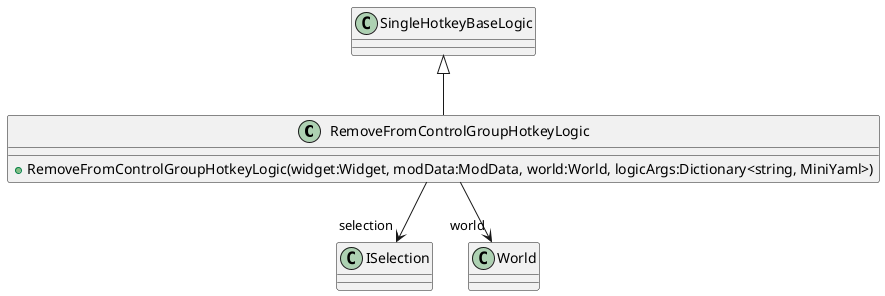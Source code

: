 @startuml
class RemoveFromControlGroupHotkeyLogic {
    + RemoveFromControlGroupHotkeyLogic(widget:Widget, modData:ModData, world:World, logicArgs:Dictionary<string, MiniYaml>)
}
SingleHotkeyBaseLogic <|-- RemoveFromControlGroupHotkeyLogic
RemoveFromControlGroupHotkeyLogic --> "selection" ISelection
RemoveFromControlGroupHotkeyLogic --> "world" World
@enduml
